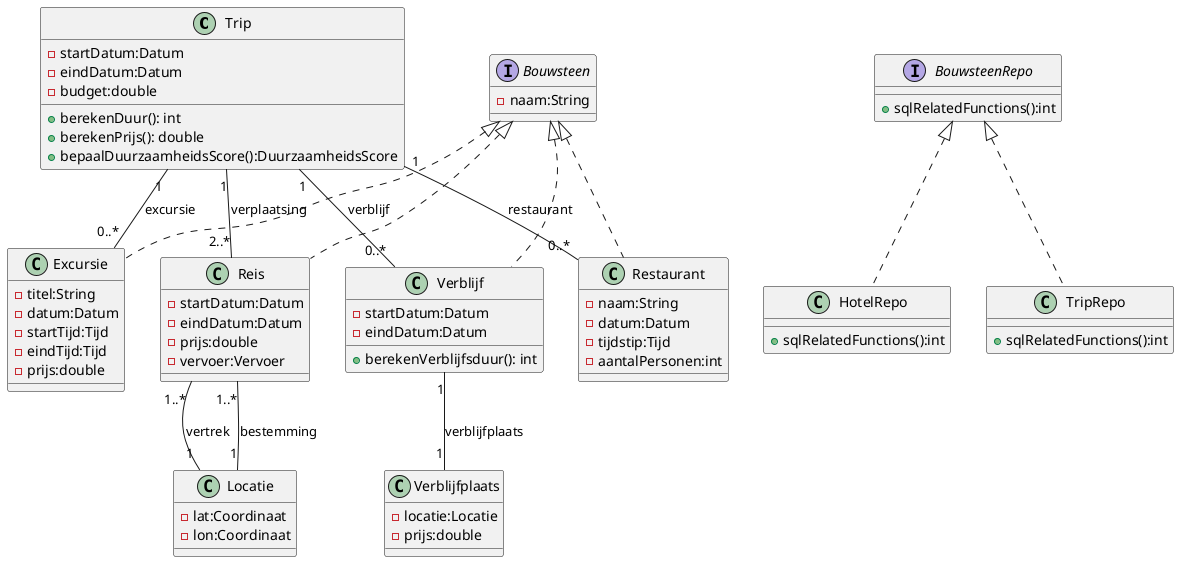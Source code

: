 @startuml

class Trip {
    -startDatum:Datum
    -eindDatum:Datum
    -budget:double
    +berekenDuur(): int
    +berekenPrijs(): double
    +bepaalDuurzaamheidsScore():DuurzaamheidsScore
}

interface Bouwsteen{
    -naam:String
}

interface BouwsteenRepo{
    +sqlRelatedFunctions():int
}

class Verblijf implements Bouwsteen{
    -startDatum:Datum
    -eindDatum:Datum
    +berekenVerblijfsduur(): int
}

class Reis implements Bouwsteen{
    -startDatum:Datum
    -eindDatum:Datum
    -prijs:double
    -vervoer:Vervoer
}

class Excursie implements Bouwsteen{
    -titel:String
    -datum:Datum
    -startTijd:Tijd
    -eindTijd:Tijd
    -prijs:double
}

class Restaurant implements Bouwsteen{
    -naam:String
    -datum:Datum
    -tijdstip:Tijd
    -aantalPersonen:int
}

class Locatie {
    -lat:Coordinaat
    -lon:Coordinaat
}

class Verblijfplaats {
    -locatie:Locatie
    -prijs:double
}

class HotelRepo implements BouwsteenRepo {
    +sqlRelatedFunctions():int
}

class TripRepo implements BouwsteenRepo{
    +sqlRelatedFunctions():int
}

Reis "1..*" -- "1"  Locatie : bestemming
Reis "1..*" -- "1"  Locatie : vertrek

Trip "1" -- "2..*" Reis : verplaatsing
Trip "1" -- "0..*" Excursie : excursie
Trip "1" -- "0..*" Verblijf : verblijf
Trip "1" -- "0..*" Restaurant : restaurant

Verblijf "1" -- "1"  Verblijfplaats : verblijfplaats

@enduml